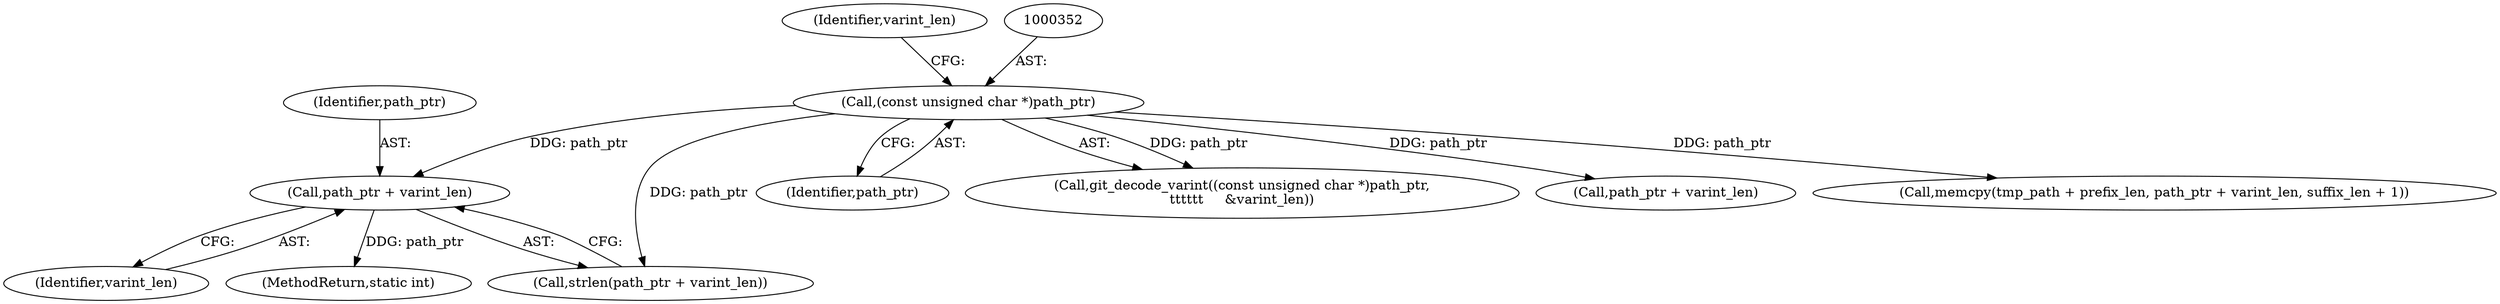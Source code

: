 digraph "0_libgit2_3207ddb0103543da8ad2139ec6539f590f9900c1@pointer" {
"1000371" [label="(Call,path_ptr + varint_len)"];
"1000351" [label="(Call,(const unsigned char *)path_ptr)"];
"1000355" [label="(Identifier,varint_len)"];
"1000353" [label="(Identifier,path_ptr)"];
"1000350" [label="(Call,git_decode_varint((const unsigned char *)path_ptr,\n\t\t\t\t\t\t     &varint_len))"];
"1000372" [label="(Identifier,path_ptr)"];
"1000371" [label="(Call,path_ptr + varint_len)"];
"1000373" [label="(Identifier,varint_len)"];
"1000463" [label="(MethodReturn,static int)"];
"1000406" [label="(Call,path_ptr + varint_len)"];
"1000351" [label="(Call,(const unsigned char *)path_ptr)"];
"1000402" [label="(Call,memcpy(tmp_path + prefix_len, path_ptr + varint_len, suffix_len + 1))"];
"1000370" [label="(Call,strlen(path_ptr + varint_len))"];
"1000371" -> "1000370"  [label="AST: "];
"1000371" -> "1000373"  [label="CFG: "];
"1000372" -> "1000371"  [label="AST: "];
"1000373" -> "1000371"  [label="AST: "];
"1000370" -> "1000371"  [label="CFG: "];
"1000371" -> "1000463"  [label="DDG: path_ptr"];
"1000351" -> "1000371"  [label="DDG: path_ptr"];
"1000351" -> "1000350"  [label="AST: "];
"1000351" -> "1000353"  [label="CFG: "];
"1000352" -> "1000351"  [label="AST: "];
"1000353" -> "1000351"  [label="AST: "];
"1000355" -> "1000351"  [label="CFG: "];
"1000351" -> "1000350"  [label="DDG: path_ptr"];
"1000351" -> "1000370"  [label="DDG: path_ptr"];
"1000351" -> "1000402"  [label="DDG: path_ptr"];
"1000351" -> "1000406"  [label="DDG: path_ptr"];
}
